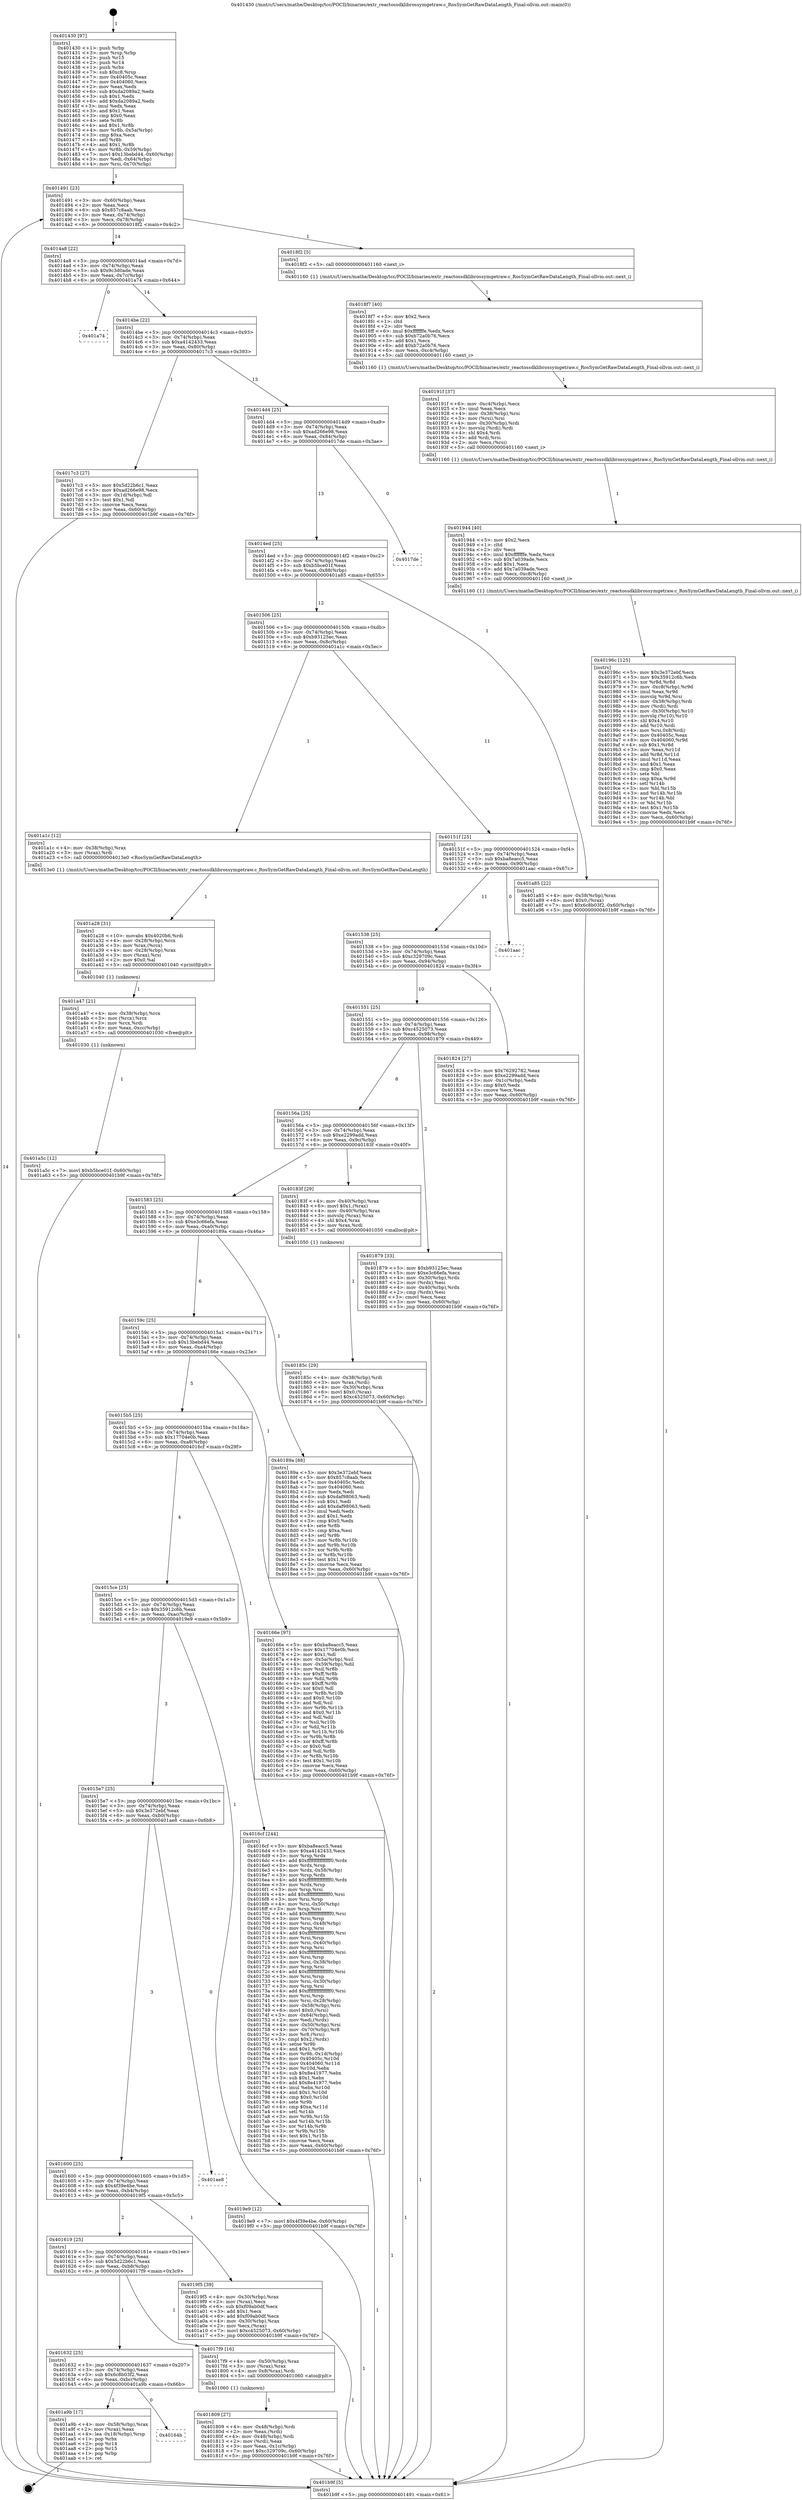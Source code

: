 digraph "0x401430" {
  label = "0x401430 (/mnt/c/Users/mathe/Desktop/tcc/POCII/binaries/extr_reactossdklibrossymgetraw.c_RosSymGetRawDataLength_Final-ollvm.out::main(0))"
  labelloc = "t"
  node[shape=record]

  Entry [label="",width=0.3,height=0.3,shape=circle,fillcolor=black,style=filled]
  "0x401491" [label="{
     0x401491 [23]\l
     | [instrs]\l
     &nbsp;&nbsp;0x401491 \<+3\>: mov -0x60(%rbp),%eax\l
     &nbsp;&nbsp;0x401494 \<+2\>: mov %eax,%ecx\l
     &nbsp;&nbsp;0x401496 \<+6\>: sub $0x857c8aab,%ecx\l
     &nbsp;&nbsp;0x40149c \<+3\>: mov %eax,-0x74(%rbp)\l
     &nbsp;&nbsp;0x40149f \<+3\>: mov %ecx,-0x78(%rbp)\l
     &nbsp;&nbsp;0x4014a2 \<+6\>: je 00000000004018f2 \<main+0x4c2\>\l
  }"]
  "0x4018f2" [label="{
     0x4018f2 [5]\l
     | [instrs]\l
     &nbsp;&nbsp;0x4018f2 \<+5\>: call 0000000000401160 \<next_i\>\l
     | [calls]\l
     &nbsp;&nbsp;0x401160 \{1\} (/mnt/c/Users/mathe/Desktop/tcc/POCII/binaries/extr_reactossdklibrossymgetraw.c_RosSymGetRawDataLength_Final-ollvm.out::next_i)\l
  }"]
  "0x4014a8" [label="{
     0x4014a8 [22]\l
     | [instrs]\l
     &nbsp;&nbsp;0x4014a8 \<+5\>: jmp 00000000004014ad \<main+0x7d\>\l
     &nbsp;&nbsp;0x4014ad \<+3\>: mov -0x74(%rbp),%eax\l
     &nbsp;&nbsp;0x4014b0 \<+5\>: sub $0x9c3d0ade,%eax\l
     &nbsp;&nbsp;0x4014b5 \<+3\>: mov %eax,-0x7c(%rbp)\l
     &nbsp;&nbsp;0x4014b8 \<+6\>: je 0000000000401a74 \<main+0x644\>\l
  }"]
  Exit [label="",width=0.3,height=0.3,shape=circle,fillcolor=black,style=filled,peripheries=2]
  "0x401a74" [label="{
     0x401a74\l
  }", style=dashed]
  "0x4014be" [label="{
     0x4014be [22]\l
     | [instrs]\l
     &nbsp;&nbsp;0x4014be \<+5\>: jmp 00000000004014c3 \<main+0x93\>\l
     &nbsp;&nbsp;0x4014c3 \<+3\>: mov -0x74(%rbp),%eax\l
     &nbsp;&nbsp;0x4014c6 \<+5\>: sub $0xa4142433,%eax\l
     &nbsp;&nbsp;0x4014cb \<+3\>: mov %eax,-0x80(%rbp)\l
     &nbsp;&nbsp;0x4014ce \<+6\>: je 00000000004017c3 \<main+0x393\>\l
  }"]
  "0x40164b" [label="{
     0x40164b\l
  }", style=dashed]
  "0x4017c3" [label="{
     0x4017c3 [27]\l
     | [instrs]\l
     &nbsp;&nbsp;0x4017c3 \<+5\>: mov $0x5d22b6c1,%eax\l
     &nbsp;&nbsp;0x4017c8 \<+5\>: mov $0xad266e98,%ecx\l
     &nbsp;&nbsp;0x4017cd \<+3\>: mov -0x1d(%rbp),%dl\l
     &nbsp;&nbsp;0x4017d0 \<+3\>: test $0x1,%dl\l
     &nbsp;&nbsp;0x4017d3 \<+3\>: cmovne %ecx,%eax\l
     &nbsp;&nbsp;0x4017d6 \<+3\>: mov %eax,-0x60(%rbp)\l
     &nbsp;&nbsp;0x4017d9 \<+5\>: jmp 0000000000401b9f \<main+0x76f\>\l
  }"]
  "0x4014d4" [label="{
     0x4014d4 [25]\l
     | [instrs]\l
     &nbsp;&nbsp;0x4014d4 \<+5\>: jmp 00000000004014d9 \<main+0xa9\>\l
     &nbsp;&nbsp;0x4014d9 \<+3\>: mov -0x74(%rbp),%eax\l
     &nbsp;&nbsp;0x4014dc \<+5\>: sub $0xad266e98,%eax\l
     &nbsp;&nbsp;0x4014e1 \<+6\>: mov %eax,-0x84(%rbp)\l
     &nbsp;&nbsp;0x4014e7 \<+6\>: je 00000000004017de \<main+0x3ae\>\l
  }"]
  "0x401a9b" [label="{
     0x401a9b [17]\l
     | [instrs]\l
     &nbsp;&nbsp;0x401a9b \<+4\>: mov -0x58(%rbp),%rax\l
     &nbsp;&nbsp;0x401a9f \<+2\>: mov (%rax),%eax\l
     &nbsp;&nbsp;0x401aa1 \<+4\>: lea -0x18(%rbp),%rsp\l
     &nbsp;&nbsp;0x401aa5 \<+1\>: pop %rbx\l
     &nbsp;&nbsp;0x401aa6 \<+2\>: pop %r14\l
     &nbsp;&nbsp;0x401aa8 \<+2\>: pop %r15\l
     &nbsp;&nbsp;0x401aaa \<+1\>: pop %rbp\l
     &nbsp;&nbsp;0x401aab \<+1\>: ret\l
  }"]
  "0x4017de" [label="{
     0x4017de\l
  }", style=dashed]
  "0x4014ed" [label="{
     0x4014ed [25]\l
     | [instrs]\l
     &nbsp;&nbsp;0x4014ed \<+5\>: jmp 00000000004014f2 \<main+0xc2\>\l
     &nbsp;&nbsp;0x4014f2 \<+3\>: mov -0x74(%rbp),%eax\l
     &nbsp;&nbsp;0x4014f5 \<+5\>: sub $0xb5bce01f,%eax\l
     &nbsp;&nbsp;0x4014fa \<+6\>: mov %eax,-0x88(%rbp)\l
     &nbsp;&nbsp;0x401500 \<+6\>: je 0000000000401a85 \<main+0x655\>\l
  }"]
  "0x401a5c" [label="{
     0x401a5c [12]\l
     | [instrs]\l
     &nbsp;&nbsp;0x401a5c \<+7\>: movl $0xb5bce01f,-0x60(%rbp)\l
     &nbsp;&nbsp;0x401a63 \<+5\>: jmp 0000000000401b9f \<main+0x76f\>\l
  }"]
  "0x401a85" [label="{
     0x401a85 [22]\l
     | [instrs]\l
     &nbsp;&nbsp;0x401a85 \<+4\>: mov -0x58(%rbp),%rax\l
     &nbsp;&nbsp;0x401a89 \<+6\>: movl $0x0,(%rax)\l
     &nbsp;&nbsp;0x401a8f \<+7\>: movl $0x6c8b03f2,-0x60(%rbp)\l
     &nbsp;&nbsp;0x401a96 \<+5\>: jmp 0000000000401b9f \<main+0x76f\>\l
  }"]
  "0x401506" [label="{
     0x401506 [25]\l
     | [instrs]\l
     &nbsp;&nbsp;0x401506 \<+5\>: jmp 000000000040150b \<main+0xdb\>\l
     &nbsp;&nbsp;0x40150b \<+3\>: mov -0x74(%rbp),%eax\l
     &nbsp;&nbsp;0x40150e \<+5\>: sub $0xb93125ec,%eax\l
     &nbsp;&nbsp;0x401513 \<+6\>: mov %eax,-0x8c(%rbp)\l
     &nbsp;&nbsp;0x401519 \<+6\>: je 0000000000401a1c \<main+0x5ec\>\l
  }"]
  "0x401a47" [label="{
     0x401a47 [21]\l
     | [instrs]\l
     &nbsp;&nbsp;0x401a47 \<+4\>: mov -0x38(%rbp),%rcx\l
     &nbsp;&nbsp;0x401a4b \<+3\>: mov (%rcx),%rcx\l
     &nbsp;&nbsp;0x401a4e \<+3\>: mov %rcx,%rdi\l
     &nbsp;&nbsp;0x401a51 \<+6\>: mov %eax,-0xcc(%rbp)\l
     &nbsp;&nbsp;0x401a57 \<+5\>: call 0000000000401030 \<free@plt\>\l
     | [calls]\l
     &nbsp;&nbsp;0x401030 \{1\} (unknown)\l
  }"]
  "0x401a1c" [label="{
     0x401a1c [12]\l
     | [instrs]\l
     &nbsp;&nbsp;0x401a1c \<+4\>: mov -0x38(%rbp),%rax\l
     &nbsp;&nbsp;0x401a20 \<+3\>: mov (%rax),%rdi\l
     &nbsp;&nbsp;0x401a23 \<+5\>: call 00000000004013e0 \<RosSymGetRawDataLength\>\l
     | [calls]\l
     &nbsp;&nbsp;0x4013e0 \{1\} (/mnt/c/Users/mathe/Desktop/tcc/POCII/binaries/extr_reactossdklibrossymgetraw.c_RosSymGetRawDataLength_Final-ollvm.out::RosSymGetRawDataLength)\l
  }"]
  "0x40151f" [label="{
     0x40151f [25]\l
     | [instrs]\l
     &nbsp;&nbsp;0x40151f \<+5\>: jmp 0000000000401524 \<main+0xf4\>\l
     &nbsp;&nbsp;0x401524 \<+3\>: mov -0x74(%rbp),%eax\l
     &nbsp;&nbsp;0x401527 \<+5\>: sub $0xba8eacc5,%eax\l
     &nbsp;&nbsp;0x40152c \<+6\>: mov %eax,-0x90(%rbp)\l
     &nbsp;&nbsp;0x401532 \<+6\>: je 0000000000401aac \<main+0x67c\>\l
  }"]
  "0x401a28" [label="{
     0x401a28 [31]\l
     | [instrs]\l
     &nbsp;&nbsp;0x401a28 \<+10\>: movabs $0x4020b6,%rdi\l
     &nbsp;&nbsp;0x401a32 \<+4\>: mov -0x28(%rbp),%rcx\l
     &nbsp;&nbsp;0x401a36 \<+3\>: mov %rax,(%rcx)\l
     &nbsp;&nbsp;0x401a39 \<+4\>: mov -0x28(%rbp),%rax\l
     &nbsp;&nbsp;0x401a3d \<+3\>: mov (%rax),%rsi\l
     &nbsp;&nbsp;0x401a40 \<+2\>: mov $0x0,%al\l
     &nbsp;&nbsp;0x401a42 \<+5\>: call 0000000000401040 \<printf@plt\>\l
     | [calls]\l
     &nbsp;&nbsp;0x401040 \{1\} (unknown)\l
  }"]
  "0x401aac" [label="{
     0x401aac\l
  }", style=dashed]
  "0x401538" [label="{
     0x401538 [25]\l
     | [instrs]\l
     &nbsp;&nbsp;0x401538 \<+5\>: jmp 000000000040153d \<main+0x10d\>\l
     &nbsp;&nbsp;0x40153d \<+3\>: mov -0x74(%rbp),%eax\l
     &nbsp;&nbsp;0x401540 \<+5\>: sub $0xc329709c,%eax\l
     &nbsp;&nbsp;0x401545 \<+6\>: mov %eax,-0x94(%rbp)\l
     &nbsp;&nbsp;0x40154b \<+6\>: je 0000000000401824 \<main+0x3f4\>\l
  }"]
  "0x40196c" [label="{
     0x40196c [125]\l
     | [instrs]\l
     &nbsp;&nbsp;0x40196c \<+5\>: mov $0x3e372ebf,%ecx\l
     &nbsp;&nbsp;0x401971 \<+5\>: mov $0x35912c6b,%edx\l
     &nbsp;&nbsp;0x401976 \<+3\>: xor %r8d,%r8d\l
     &nbsp;&nbsp;0x401979 \<+7\>: mov -0xc8(%rbp),%r9d\l
     &nbsp;&nbsp;0x401980 \<+4\>: imul %eax,%r9d\l
     &nbsp;&nbsp;0x401984 \<+3\>: movslq %r9d,%rsi\l
     &nbsp;&nbsp;0x401987 \<+4\>: mov -0x38(%rbp),%rdi\l
     &nbsp;&nbsp;0x40198b \<+3\>: mov (%rdi),%rdi\l
     &nbsp;&nbsp;0x40198e \<+4\>: mov -0x30(%rbp),%r10\l
     &nbsp;&nbsp;0x401992 \<+3\>: movslq (%r10),%r10\l
     &nbsp;&nbsp;0x401995 \<+4\>: shl $0x4,%r10\l
     &nbsp;&nbsp;0x401999 \<+3\>: add %r10,%rdi\l
     &nbsp;&nbsp;0x40199c \<+4\>: mov %rsi,0x8(%rdi)\l
     &nbsp;&nbsp;0x4019a0 \<+7\>: mov 0x40405c,%eax\l
     &nbsp;&nbsp;0x4019a7 \<+8\>: mov 0x404060,%r9d\l
     &nbsp;&nbsp;0x4019af \<+4\>: sub $0x1,%r8d\l
     &nbsp;&nbsp;0x4019b3 \<+3\>: mov %eax,%r11d\l
     &nbsp;&nbsp;0x4019b6 \<+3\>: add %r8d,%r11d\l
     &nbsp;&nbsp;0x4019b9 \<+4\>: imul %r11d,%eax\l
     &nbsp;&nbsp;0x4019bd \<+3\>: and $0x1,%eax\l
     &nbsp;&nbsp;0x4019c0 \<+3\>: cmp $0x0,%eax\l
     &nbsp;&nbsp;0x4019c3 \<+3\>: sete %bl\l
     &nbsp;&nbsp;0x4019c6 \<+4\>: cmp $0xa,%r9d\l
     &nbsp;&nbsp;0x4019ca \<+4\>: setl %r14b\l
     &nbsp;&nbsp;0x4019ce \<+3\>: mov %bl,%r15b\l
     &nbsp;&nbsp;0x4019d1 \<+3\>: and %r14b,%r15b\l
     &nbsp;&nbsp;0x4019d4 \<+3\>: xor %r14b,%bl\l
     &nbsp;&nbsp;0x4019d7 \<+3\>: or %bl,%r15b\l
     &nbsp;&nbsp;0x4019da \<+4\>: test $0x1,%r15b\l
     &nbsp;&nbsp;0x4019de \<+3\>: cmovne %edx,%ecx\l
     &nbsp;&nbsp;0x4019e1 \<+3\>: mov %ecx,-0x60(%rbp)\l
     &nbsp;&nbsp;0x4019e4 \<+5\>: jmp 0000000000401b9f \<main+0x76f\>\l
  }"]
  "0x401824" [label="{
     0x401824 [27]\l
     | [instrs]\l
     &nbsp;&nbsp;0x401824 \<+5\>: mov $0x76292782,%eax\l
     &nbsp;&nbsp;0x401829 \<+5\>: mov $0xe2299add,%ecx\l
     &nbsp;&nbsp;0x40182e \<+3\>: mov -0x1c(%rbp),%edx\l
     &nbsp;&nbsp;0x401831 \<+3\>: cmp $0x0,%edx\l
     &nbsp;&nbsp;0x401834 \<+3\>: cmove %ecx,%eax\l
     &nbsp;&nbsp;0x401837 \<+3\>: mov %eax,-0x60(%rbp)\l
     &nbsp;&nbsp;0x40183a \<+5\>: jmp 0000000000401b9f \<main+0x76f\>\l
  }"]
  "0x401551" [label="{
     0x401551 [25]\l
     | [instrs]\l
     &nbsp;&nbsp;0x401551 \<+5\>: jmp 0000000000401556 \<main+0x126\>\l
     &nbsp;&nbsp;0x401556 \<+3\>: mov -0x74(%rbp),%eax\l
     &nbsp;&nbsp;0x401559 \<+5\>: sub $0xc4525073,%eax\l
     &nbsp;&nbsp;0x40155e \<+6\>: mov %eax,-0x98(%rbp)\l
     &nbsp;&nbsp;0x401564 \<+6\>: je 0000000000401879 \<main+0x449\>\l
  }"]
  "0x401944" [label="{
     0x401944 [40]\l
     | [instrs]\l
     &nbsp;&nbsp;0x401944 \<+5\>: mov $0x2,%ecx\l
     &nbsp;&nbsp;0x401949 \<+1\>: cltd\l
     &nbsp;&nbsp;0x40194a \<+2\>: idiv %ecx\l
     &nbsp;&nbsp;0x40194c \<+6\>: imul $0xfffffffe,%edx,%ecx\l
     &nbsp;&nbsp;0x401952 \<+6\>: sub $0x7a039ade,%ecx\l
     &nbsp;&nbsp;0x401958 \<+3\>: add $0x1,%ecx\l
     &nbsp;&nbsp;0x40195b \<+6\>: add $0x7a039ade,%ecx\l
     &nbsp;&nbsp;0x401961 \<+6\>: mov %ecx,-0xc8(%rbp)\l
     &nbsp;&nbsp;0x401967 \<+5\>: call 0000000000401160 \<next_i\>\l
     | [calls]\l
     &nbsp;&nbsp;0x401160 \{1\} (/mnt/c/Users/mathe/Desktop/tcc/POCII/binaries/extr_reactossdklibrossymgetraw.c_RosSymGetRawDataLength_Final-ollvm.out::next_i)\l
  }"]
  "0x401879" [label="{
     0x401879 [33]\l
     | [instrs]\l
     &nbsp;&nbsp;0x401879 \<+5\>: mov $0xb93125ec,%eax\l
     &nbsp;&nbsp;0x40187e \<+5\>: mov $0xe3c66efa,%ecx\l
     &nbsp;&nbsp;0x401883 \<+4\>: mov -0x30(%rbp),%rdx\l
     &nbsp;&nbsp;0x401887 \<+2\>: mov (%rdx),%esi\l
     &nbsp;&nbsp;0x401889 \<+4\>: mov -0x40(%rbp),%rdx\l
     &nbsp;&nbsp;0x40188d \<+2\>: cmp (%rdx),%esi\l
     &nbsp;&nbsp;0x40188f \<+3\>: cmovl %ecx,%eax\l
     &nbsp;&nbsp;0x401892 \<+3\>: mov %eax,-0x60(%rbp)\l
     &nbsp;&nbsp;0x401895 \<+5\>: jmp 0000000000401b9f \<main+0x76f\>\l
  }"]
  "0x40156a" [label="{
     0x40156a [25]\l
     | [instrs]\l
     &nbsp;&nbsp;0x40156a \<+5\>: jmp 000000000040156f \<main+0x13f\>\l
     &nbsp;&nbsp;0x40156f \<+3\>: mov -0x74(%rbp),%eax\l
     &nbsp;&nbsp;0x401572 \<+5\>: sub $0xe2299add,%eax\l
     &nbsp;&nbsp;0x401577 \<+6\>: mov %eax,-0x9c(%rbp)\l
     &nbsp;&nbsp;0x40157d \<+6\>: je 000000000040183f \<main+0x40f\>\l
  }"]
  "0x40191f" [label="{
     0x40191f [37]\l
     | [instrs]\l
     &nbsp;&nbsp;0x40191f \<+6\>: mov -0xc4(%rbp),%ecx\l
     &nbsp;&nbsp;0x401925 \<+3\>: imul %eax,%ecx\l
     &nbsp;&nbsp;0x401928 \<+4\>: mov -0x38(%rbp),%rsi\l
     &nbsp;&nbsp;0x40192c \<+3\>: mov (%rsi),%rsi\l
     &nbsp;&nbsp;0x40192f \<+4\>: mov -0x30(%rbp),%rdi\l
     &nbsp;&nbsp;0x401933 \<+3\>: movslq (%rdi),%rdi\l
     &nbsp;&nbsp;0x401936 \<+4\>: shl $0x4,%rdi\l
     &nbsp;&nbsp;0x40193a \<+3\>: add %rdi,%rsi\l
     &nbsp;&nbsp;0x40193d \<+2\>: mov %ecx,(%rsi)\l
     &nbsp;&nbsp;0x40193f \<+5\>: call 0000000000401160 \<next_i\>\l
     | [calls]\l
     &nbsp;&nbsp;0x401160 \{1\} (/mnt/c/Users/mathe/Desktop/tcc/POCII/binaries/extr_reactossdklibrossymgetraw.c_RosSymGetRawDataLength_Final-ollvm.out::next_i)\l
  }"]
  "0x40183f" [label="{
     0x40183f [29]\l
     | [instrs]\l
     &nbsp;&nbsp;0x40183f \<+4\>: mov -0x40(%rbp),%rax\l
     &nbsp;&nbsp;0x401843 \<+6\>: movl $0x1,(%rax)\l
     &nbsp;&nbsp;0x401849 \<+4\>: mov -0x40(%rbp),%rax\l
     &nbsp;&nbsp;0x40184d \<+3\>: movslq (%rax),%rax\l
     &nbsp;&nbsp;0x401850 \<+4\>: shl $0x4,%rax\l
     &nbsp;&nbsp;0x401854 \<+3\>: mov %rax,%rdi\l
     &nbsp;&nbsp;0x401857 \<+5\>: call 0000000000401050 \<malloc@plt\>\l
     | [calls]\l
     &nbsp;&nbsp;0x401050 \{1\} (unknown)\l
  }"]
  "0x401583" [label="{
     0x401583 [25]\l
     | [instrs]\l
     &nbsp;&nbsp;0x401583 \<+5\>: jmp 0000000000401588 \<main+0x158\>\l
     &nbsp;&nbsp;0x401588 \<+3\>: mov -0x74(%rbp),%eax\l
     &nbsp;&nbsp;0x40158b \<+5\>: sub $0xe3c66efa,%eax\l
     &nbsp;&nbsp;0x401590 \<+6\>: mov %eax,-0xa0(%rbp)\l
     &nbsp;&nbsp;0x401596 \<+6\>: je 000000000040189a \<main+0x46a\>\l
  }"]
  "0x4018f7" [label="{
     0x4018f7 [40]\l
     | [instrs]\l
     &nbsp;&nbsp;0x4018f7 \<+5\>: mov $0x2,%ecx\l
     &nbsp;&nbsp;0x4018fc \<+1\>: cltd\l
     &nbsp;&nbsp;0x4018fd \<+2\>: idiv %ecx\l
     &nbsp;&nbsp;0x4018ff \<+6\>: imul $0xfffffffe,%edx,%ecx\l
     &nbsp;&nbsp;0x401905 \<+6\>: sub $0xb72a0b76,%ecx\l
     &nbsp;&nbsp;0x40190b \<+3\>: add $0x1,%ecx\l
     &nbsp;&nbsp;0x40190e \<+6\>: add $0xb72a0b76,%ecx\l
     &nbsp;&nbsp;0x401914 \<+6\>: mov %ecx,-0xc4(%rbp)\l
     &nbsp;&nbsp;0x40191a \<+5\>: call 0000000000401160 \<next_i\>\l
     | [calls]\l
     &nbsp;&nbsp;0x401160 \{1\} (/mnt/c/Users/mathe/Desktop/tcc/POCII/binaries/extr_reactossdklibrossymgetraw.c_RosSymGetRawDataLength_Final-ollvm.out::next_i)\l
  }"]
  "0x40189a" [label="{
     0x40189a [88]\l
     | [instrs]\l
     &nbsp;&nbsp;0x40189a \<+5\>: mov $0x3e372ebf,%eax\l
     &nbsp;&nbsp;0x40189f \<+5\>: mov $0x857c8aab,%ecx\l
     &nbsp;&nbsp;0x4018a4 \<+7\>: mov 0x40405c,%edx\l
     &nbsp;&nbsp;0x4018ab \<+7\>: mov 0x404060,%esi\l
     &nbsp;&nbsp;0x4018b2 \<+2\>: mov %edx,%edi\l
     &nbsp;&nbsp;0x4018b4 \<+6\>: sub $0xdaf98063,%edi\l
     &nbsp;&nbsp;0x4018ba \<+3\>: sub $0x1,%edi\l
     &nbsp;&nbsp;0x4018bd \<+6\>: add $0xdaf98063,%edi\l
     &nbsp;&nbsp;0x4018c3 \<+3\>: imul %edi,%edx\l
     &nbsp;&nbsp;0x4018c6 \<+3\>: and $0x1,%edx\l
     &nbsp;&nbsp;0x4018c9 \<+3\>: cmp $0x0,%edx\l
     &nbsp;&nbsp;0x4018cc \<+4\>: sete %r8b\l
     &nbsp;&nbsp;0x4018d0 \<+3\>: cmp $0xa,%esi\l
     &nbsp;&nbsp;0x4018d3 \<+4\>: setl %r9b\l
     &nbsp;&nbsp;0x4018d7 \<+3\>: mov %r8b,%r10b\l
     &nbsp;&nbsp;0x4018da \<+3\>: and %r9b,%r10b\l
     &nbsp;&nbsp;0x4018dd \<+3\>: xor %r9b,%r8b\l
     &nbsp;&nbsp;0x4018e0 \<+3\>: or %r8b,%r10b\l
     &nbsp;&nbsp;0x4018e3 \<+4\>: test $0x1,%r10b\l
     &nbsp;&nbsp;0x4018e7 \<+3\>: cmovne %ecx,%eax\l
     &nbsp;&nbsp;0x4018ea \<+3\>: mov %eax,-0x60(%rbp)\l
     &nbsp;&nbsp;0x4018ed \<+5\>: jmp 0000000000401b9f \<main+0x76f\>\l
  }"]
  "0x40159c" [label="{
     0x40159c [25]\l
     | [instrs]\l
     &nbsp;&nbsp;0x40159c \<+5\>: jmp 00000000004015a1 \<main+0x171\>\l
     &nbsp;&nbsp;0x4015a1 \<+3\>: mov -0x74(%rbp),%eax\l
     &nbsp;&nbsp;0x4015a4 \<+5\>: sub $0x13bebd44,%eax\l
     &nbsp;&nbsp;0x4015a9 \<+6\>: mov %eax,-0xa4(%rbp)\l
     &nbsp;&nbsp;0x4015af \<+6\>: je 000000000040166e \<main+0x23e\>\l
  }"]
  "0x40185c" [label="{
     0x40185c [29]\l
     | [instrs]\l
     &nbsp;&nbsp;0x40185c \<+4\>: mov -0x38(%rbp),%rdi\l
     &nbsp;&nbsp;0x401860 \<+3\>: mov %rax,(%rdi)\l
     &nbsp;&nbsp;0x401863 \<+4\>: mov -0x30(%rbp),%rax\l
     &nbsp;&nbsp;0x401867 \<+6\>: movl $0x0,(%rax)\l
     &nbsp;&nbsp;0x40186d \<+7\>: movl $0xc4525073,-0x60(%rbp)\l
     &nbsp;&nbsp;0x401874 \<+5\>: jmp 0000000000401b9f \<main+0x76f\>\l
  }"]
  "0x40166e" [label="{
     0x40166e [97]\l
     | [instrs]\l
     &nbsp;&nbsp;0x40166e \<+5\>: mov $0xba8eacc5,%eax\l
     &nbsp;&nbsp;0x401673 \<+5\>: mov $0x17704e0b,%ecx\l
     &nbsp;&nbsp;0x401678 \<+2\>: mov $0x1,%dl\l
     &nbsp;&nbsp;0x40167a \<+4\>: mov -0x5a(%rbp),%sil\l
     &nbsp;&nbsp;0x40167e \<+4\>: mov -0x59(%rbp),%dil\l
     &nbsp;&nbsp;0x401682 \<+3\>: mov %sil,%r8b\l
     &nbsp;&nbsp;0x401685 \<+4\>: xor $0xff,%r8b\l
     &nbsp;&nbsp;0x401689 \<+3\>: mov %dil,%r9b\l
     &nbsp;&nbsp;0x40168c \<+4\>: xor $0xff,%r9b\l
     &nbsp;&nbsp;0x401690 \<+3\>: xor $0x0,%dl\l
     &nbsp;&nbsp;0x401693 \<+3\>: mov %r8b,%r10b\l
     &nbsp;&nbsp;0x401696 \<+4\>: and $0x0,%r10b\l
     &nbsp;&nbsp;0x40169a \<+3\>: and %dl,%sil\l
     &nbsp;&nbsp;0x40169d \<+3\>: mov %r9b,%r11b\l
     &nbsp;&nbsp;0x4016a0 \<+4\>: and $0x0,%r11b\l
     &nbsp;&nbsp;0x4016a4 \<+3\>: and %dl,%dil\l
     &nbsp;&nbsp;0x4016a7 \<+3\>: or %sil,%r10b\l
     &nbsp;&nbsp;0x4016aa \<+3\>: or %dil,%r11b\l
     &nbsp;&nbsp;0x4016ad \<+3\>: xor %r11b,%r10b\l
     &nbsp;&nbsp;0x4016b0 \<+3\>: or %r9b,%r8b\l
     &nbsp;&nbsp;0x4016b3 \<+4\>: xor $0xff,%r8b\l
     &nbsp;&nbsp;0x4016b7 \<+3\>: or $0x0,%dl\l
     &nbsp;&nbsp;0x4016ba \<+3\>: and %dl,%r8b\l
     &nbsp;&nbsp;0x4016bd \<+3\>: or %r8b,%r10b\l
     &nbsp;&nbsp;0x4016c0 \<+4\>: test $0x1,%r10b\l
     &nbsp;&nbsp;0x4016c4 \<+3\>: cmovne %ecx,%eax\l
     &nbsp;&nbsp;0x4016c7 \<+3\>: mov %eax,-0x60(%rbp)\l
     &nbsp;&nbsp;0x4016ca \<+5\>: jmp 0000000000401b9f \<main+0x76f\>\l
  }"]
  "0x4015b5" [label="{
     0x4015b5 [25]\l
     | [instrs]\l
     &nbsp;&nbsp;0x4015b5 \<+5\>: jmp 00000000004015ba \<main+0x18a\>\l
     &nbsp;&nbsp;0x4015ba \<+3\>: mov -0x74(%rbp),%eax\l
     &nbsp;&nbsp;0x4015bd \<+5\>: sub $0x17704e0b,%eax\l
     &nbsp;&nbsp;0x4015c2 \<+6\>: mov %eax,-0xa8(%rbp)\l
     &nbsp;&nbsp;0x4015c8 \<+6\>: je 00000000004016cf \<main+0x29f\>\l
  }"]
  "0x401b9f" [label="{
     0x401b9f [5]\l
     | [instrs]\l
     &nbsp;&nbsp;0x401b9f \<+5\>: jmp 0000000000401491 \<main+0x61\>\l
  }"]
  "0x401430" [label="{
     0x401430 [97]\l
     | [instrs]\l
     &nbsp;&nbsp;0x401430 \<+1\>: push %rbp\l
     &nbsp;&nbsp;0x401431 \<+3\>: mov %rsp,%rbp\l
     &nbsp;&nbsp;0x401434 \<+2\>: push %r15\l
     &nbsp;&nbsp;0x401436 \<+2\>: push %r14\l
     &nbsp;&nbsp;0x401438 \<+1\>: push %rbx\l
     &nbsp;&nbsp;0x401439 \<+7\>: sub $0xc8,%rsp\l
     &nbsp;&nbsp;0x401440 \<+7\>: mov 0x40405c,%eax\l
     &nbsp;&nbsp;0x401447 \<+7\>: mov 0x404060,%ecx\l
     &nbsp;&nbsp;0x40144e \<+2\>: mov %eax,%edx\l
     &nbsp;&nbsp;0x401450 \<+6\>: sub $0xda2089a2,%edx\l
     &nbsp;&nbsp;0x401456 \<+3\>: sub $0x1,%edx\l
     &nbsp;&nbsp;0x401459 \<+6\>: add $0xda2089a2,%edx\l
     &nbsp;&nbsp;0x40145f \<+3\>: imul %edx,%eax\l
     &nbsp;&nbsp;0x401462 \<+3\>: and $0x1,%eax\l
     &nbsp;&nbsp;0x401465 \<+3\>: cmp $0x0,%eax\l
     &nbsp;&nbsp;0x401468 \<+4\>: sete %r8b\l
     &nbsp;&nbsp;0x40146c \<+4\>: and $0x1,%r8b\l
     &nbsp;&nbsp;0x401470 \<+4\>: mov %r8b,-0x5a(%rbp)\l
     &nbsp;&nbsp;0x401474 \<+3\>: cmp $0xa,%ecx\l
     &nbsp;&nbsp;0x401477 \<+4\>: setl %r8b\l
     &nbsp;&nbsp;0x40147b \<+4\>: and $0x1,%r8b\l
     &nbsp;&nbsp;0x40147f \<+4\>: mov %r8b,-0x59(%rbp)\l
     &nbsp;&nbsp;0x401483 \<+7\>: movl $0x13bebd44,-0x60(%rbp)\l
     &nbsp;&nbsp;0x40148a \<+3\>: mov %edi,-0x64(%rbp)\l
     &nbsp;&nbsp;0x40148d \<+4\>: mov %rsi,-0x70(%rbp)\l
  }"]
  "0x401809" [label="{
     0x401809 [27]\l
     | [instrs]\l
     &nbsp;&nbsp;0x401809 \<+4\>: mov -0x48(%rbp),%rdi\l
     &nbsp;&nbsp;0x40180d \<+2\>: mov %eax,(%rdi)\l
     &nbsp;&nbsp;0x40180f \<+4\>: mov -0x48(%rbp),%rdi\l
     &nbsp;&nbsp;0x401813 \<+2\>: mov (%rdi),%eax\l
     &nbsp;&nbsp;0x401815 \<+3\>: mov %eax,-0x1c(%rbp)\l
     &nbsp;&nbsp;0x401818 \<+7\>: movl $0xc329709c,-0x60(%rbp)\l
     &nbsp;&nbsp;0x40181f \<+5\>: jmp 0000000000401b9f \<main+0x76f\>\l
  }"]
  "0x4016cf" [label="{
     0x4016cf [244]\l
     | [instrs]\l
     &nbsp;&nbsp;0x4016cf \<+5\>: mov $0xba8eacc5,%eax\l
     &nbsp;&nbsp;0x4016d4 \<+5\>: mov $0xa4142433,%ecx\l
     &nbsp;&nbsp;0x4016d9 \<+3\>: mov %rsp,%rdx\l
     &nbsp;&nbsp;0x4016dc \<+4\>: add $0xfffffffffffffff0,%rdx\l
     &nbsp;&nbsp;0x4016e0 \<+3\>: mov %rdx,%rsp\l
     &nbsp;&nbsp;0x4016e3 \<+4\>: mov %rdx,-0x58(%rbp)\l
     &nbsp;&nbsp;0x4016e7 \<+3\>: mov %rsp,%rdx\l
     &nbsp;&nbsp;0x4016ea \<+4\>: add $0xfffffffffffffff0,%rdx\l
     &nbsp;&nbsp;0x4016ee \<+3\>: mov %rdx,%rsp\l
     &nbsp;&nbsp;0x4016f1 \<+3\>: mov %rsp,%rsi\l
     &nbsp;&nbsp;0x4016f4 \<+4\>: add $0xfffffffffffffff0,%rsi\l
     &nbsp;&nbsp;0x4016f8 \<+3\>: mov %rsi,%rsp\l
     &nbsp;&nbsp;0x4016fb \<+4\>: mov %rsi,-0x50(%rbp)\l
     &nbsp;&nbsp;0x4016ff \<+3\>: mov %rsp,%rsi\l
     &nbsp;&nbsp;0x401702 \<+4\>: add $0xfffffffffffffff0,%rsi\l
     &nbsp;&nbsp;0x401706 \<+3\>: mov %rsi,%rsp\l
     &nbsp;&nbsp;0x401709 \<+4\>: mov %rsi,-0x48(%rbp)\l
     &nbsp;&nbsp;0x40170d \<+3\>: mov %rsp,%rsi\l
     &nbsp;&nbsp;0x401710 \<+4\>: add $0xfffffffffffffff0,%rsi\l
     &nbsp;&nbsp;0x401714 \<+3\>: mov %rsi,%rsp\l
     &nbsp;&nbsp;0x401717 \<+4\>: mov %rsi,-0x40(%rbp)\l
     &nbsp;&nbsp;0x40171b \<+3\>: mov %rsp,%rsi\l
     &nbsp;&nbsp;0x40171e \<+4\>: add $0xfffffffffffffff0,%rsi\l
     &nbsp;&nbsp;0x401722 \<+3\>: mov %rsi,%rsp\l
     &nbsp;&nbsp;0x401725 \<+4\>: mov %rsi,-0x38(%rbp)\l
     &nbsp;&nbsp;0x401729 \<+3\>: mov %rsp,%rsi\l
     &nbsp;&nbsp;0x40172c \<+4\>: add $0xfffffffffffffff0,%rsi\l
     &nbsp;&nbsp;0x401730 \<+3\>: mov %rsi,%rsp\l
     &nbsp;&nbsp;0x401733 \<+4\>: mov %rsi,-0x30(%rbp)\l
     &nbsp;&nbsp;0x401737 \<+3\>: mov %rsp,%rsi\l
     &nbsp;&nbsp;0x40173a \<+4\>: add $0xfffffffffffffff0,%rsi\l
     &nbsp;&nbsp;0x40173e \<+3\>: mov %rsi,%rsp\l
     &nbsp;&nbsp;0x401741 \<+4\>: mov %rsi,-0x28(%rbp)\l
     &nbsp;&nbsp;0x401745 \<+4\>: mov -0x58(%rbp),%rsi\l
     &nbsp;&nbsp;0x401749 \<+6\>: movl $0x0,(%rsi)\l
     &nbsp;&nbsp;0x40174f \<+3\>: mov -0x64(%rbp),%edi\l
     &nbsp;&nbsp;0x401752 \<+2\>: mov %edi,(%rdx)\l
     &nbsp;&nbsp;0x401754 \<+4\>: mov -0x50(%rbp),%rsi\l
     &nbsp;&nbsp;0x401758 \<+4\>: mov -0x70(%rbp),%r8\l
     &nbsp;&nbsp;0x40175c \<+3\>: mov %r8,(%rsi)\l
     &nbsp;&nbsp;0x40175f \<+3\>: cmpl $0x2,(%rdx)\l
     &nbsp;&nbsp;0x401762 \<+4\>: setne %r9b\l
     &nbsp;&nbsp;0x401766 \<+4\>: and $0x1,%r9b\l
     &nbsp;&nbsp;0x40176a \<+4\>: mov %r9b,-0x1d(%rbp)\l
     &nbsp;&nbsp;0x40176e \<+8\>: mov 0x40405c,%r10d\l
     &nbsp;&nbsp;0x401776 \<+8\>: mov 0x404060,%r11d\l
     &nbsp;&nbsp;0x40177e \<+3\>: mov %r10d,%ebx\l
     &nbsp;&nbsp;0x401781 \<+6\>: sub $0x8e41977,%ebx\l
     &nbsp;&nbsp;0x401787 \<+3\>: sub $0x1,%ebx\l
     &nbsp;&nbsp;0x40178a \<+6\>: add $0x8e41977,%ebx\l
     &nbsp;&nbsp;0x401790 \<+4\>: imul %ebx,%r10d\l
     &nbsp;&nbsp;0x401794 \<+4\>: and $0x1,%r10d\l
     &nbsp;&nbsp;0x401798 \<+4\>: cmp $0x0,%r10d\l
     &nbsp;&nbsp;0x40179c \<+4\>: sete %r9b\l
     &nbsp;&nbsp;0x4017a0 \<+4\>: cmp $0xa,%r11d\l
     &nbsp;&nbsp;0x4017a4 \<+4\>: setl %r14b\l
     &nbsp;&nbsp;0x4017a8 \<+3\>: mov %r9b,%r15b\l
     &nbsp;&nbsp;0x4017ab \<+3\>: and %r14b,%r15b\l
     &nbsp;&nbsp;0x4017ae \<+3\>: xor %r14b,%r9b\l
     &nbsp;&nbsp;0x4017b1 \<+3\>: or %r9b,%r15b\l
     &nbsp;&nbsp;0x4017b4 \<+4\>: test $0x1,%r15b\l
     &nbsp;&nbsp;0x4017b8 \<+3\>: cmovne %ecx,%eax\l
     &nbsp;&nbsp;0x4017bb \<+3\>: mov %eax,-0x60(%rbp)\l
     &nbsp;&nbsp;0x4017be \<+5\>: jmp 0000000000401b9f \<main+0x76f\>\l
  }"]
  "0x4015ce" [label="{
     0x4015ce [25]\l
     | [instrs]\l
     &nbsp;&nbsp;0x4015ce \<+5\>: jmp 00000000004015d3 \<main+0x1a3\>\l
     &nbsp;&nbsp;0x4015d3 \<+3\>: mov -0x74(%rbp),%eax\l
     &nbsp;&nbsp;0x4015d6 \<+5\>: sub $0x35912c6b,%eax\l
     &nbsp;&nbsp;0x4015db \<+6\>: mov %eax,-0xac(%rbp)\l
     &nbsp;&nbsp;0x4015e1 \<+6\>: je 00000000004019e9 \<main+0x5b9\>\l
  }"]
  "0x401632" [label="{
     0x401632 [25]\l
     | [instrs]\l
     &nbsp;&nbsp;0x401632 \<+5\>: jmp 0000000000401637 \<main+0x207\>\l
     &nbsp;&nbsp;0x401637 \<+3\>: mov -0x74(%rbp),%eax\l
     &nbsp;&nbsp;0x40163a \<+5\>: sub $0x6c8b03f2,%eax\l
     &nbsp;&nbsp;0x40163f \<+6\>: mov %eax,-0xbc(%rbp)\l
     &nbsp;&nbsp;0x401645 \<+6\>: je 0000000000401a9b \<main+0x66b\>\l
  }"]
  "0x4017f9" [label="{
     0x4017f9 [16]\l
     | [instrs]\l
     &nbsp;&nbsp;0x4017f9 \<+4\>: mov -0x50(%rbp),%rax\l
     &nbsp;&nbsp;0x4017fd \<+3\>: mov (%rax),%rax\l
     &nbsp;&nbsp;0x401800 \<+4\>: mov 0x8(%rax),%rdi\l
     &nbsp;&nbsp;0x401804 \<+5\>: call 0000000000401060 \<atoi@plt\>\l
     | [calls]\l
     &nbsp;&nbsp;0x401060 \{1\} (unknown)\l
  }"]
  "0x4019e9" [label="{
     0x4019e9 [12]\l
     | [instrs]\l
     &nbsp;&nbsp;0x4019e9 \<+7\>: movl $0x4f39e4be,-0x60(%rbp)\l
     &nbsp;&nbsp;0x4019f0 \<+5\>: jmp 0000000000401b9f \<main+0x76f\>\l
  }"]
  "0x4015e7" [label="{
     0x4015e7 [25]\l
     | [instrs]\l
     &nbsp;&nbsp;0x4015e7 \<+5\>: jmp 00000000004015ec \<main+0x1bc\>\l
     &nbsp;&nbsp;0x4015ec \<+3\>: mov -0x74(%rbp),%eax\l
     &nbsp;&nbsp;0x4015ef \<+5\>: sub $0x3e372ebf,%eax\l
     &nbsp;&nbsp;0x4015f4 \<+6\>: mov %eax,-0xb0(%rbp)\l
     &nbsp;&nbsp;0x4015fa \<+6\>: je 0000000000401ae8 \<main+0x6b8\>\l
  }"]
  "0x401619" [label="{
     0x401619 [25]\l
     | [instrs]\l
     &nbsp;&nbsp;0x401619 \<+5\>: jmp 000000000040161e \<main+0x1ee\>\l
     &nbsp;&nbsp;0x40161e \<+3\>: mov -0x74(%rbp),%eax\l
     &nbsp;&nbsp;0x401621 \<+5\>: sub $0x5d22b6c1,%eax\l
     &nbsp;&nbsp;0x401626 \<+6\>: mov %eax,-0xb8(%rbp)\l
     &nbsp;&nbsp;0x40162c \<+6\>: je 00000000004017f9 \<main+0x3c9\>\l
  }"]
  "0x401ae8" [label="{
     0x401ae8\l
  }", style=dashed]
  "0x401600" [label="{
     0x401600 [25]\l
     | [instrs]\l
     &nbsp;&nbsp;0x401600 \<+5\>: jmp 0000000000401605 \<main+0x1d5\>\l
     &nbsp;&nbsp;0x401605 \<+3\>: mov -0x74(%rbp),%eax\l
     &nbsp;&nbsp;0x401608 \<+5\>: sub $0x4f39e4be,%eax\l
     &nbsp;&nbsp;0x40160d \<+6\>: mov %eax,-0xb4(%rbp)\l
     &nbsp;&nbsp;0x401613 \<+6\>: je 00000000004019f5 \<main+0x5c5\>\l
  }"]
  "0x4019f5" [label="{
     0x4019f5 [39]\l
     | [instrs]\l
     &nbsp;&nbsp;0x4019f5 \<+4\>: mov -0x30(%rbp),%rax\l
     &nbsp;&nbsp;0x4019f9 \<+2\>: mov (%rax),%ecx\l
     &nbsp;&nbsp;0x4019fb \<+6\>: sub $0xf09ab0df,%ecx\l
     &nbsp;&nbsp;0x401a01 \<+3\>: add $0x1,%ecx\l
     &nbsp;&nbsp;0x401a04 \<+6\>: add $0xf09ab0df,%ecx\l
     &nbsp;&nbsp;0x401a0a \<+4\>: mov -0x30(%rbp),%rax\l
     &nbsp;&nbsp;0x401a0e \<+2\>: mov %ecx,(%rax)\l
     &nbsp;&nbsp;0x401a10 \<+7\>: movl $0xc4525073,-0x60(%rbp)\l
     &nbsp;&nbsp;0x401a17 \<+5\>: jmp 0000000000401b9f \<main+0x76f\>\l
  }"]
  Entry -> "0x401430" [label=" 1"]
  "0x401491" -> "0x4018f2" [label=" 1"]
  "0x401491" -> "0x4014a8" [label=" 14"]
  "0x401a9b" -> Exit [label=" 1"]
  "0x4014a8" -> "0x401a74" [label=" 0"]
  "0x4014a8" -> "0x4014be" [label=" 14"]
  "0x401632" -> "0x40164b" [label=" 0"]
  "0x4014be" -> "0x4017c3" [label=" 1"]
  "0x4014be" -> "0x4014d4" [label=" 13"]
  "0x401632" -> "0x401a9b" [label=" 1"]
  "0x4014d4" -> "0x4017de" [label=" 0"]
  "0x4014d4" -> "0x4014ed" [label=" 13"]
  "0x401a85" -> "0x401b9f" [label=" 1"]
  "0x4014ed" -> "0x401a85" [label=" 1"]
  "0x4014ed" -> "0x401506" [label=" 12"]
  "0x401a5c" -> "0x401b9f" [label=" 1"]
  "0x401506" -> "0x401a1c" [label=" 1"]
  "0x401506" -> "0x40151f" [label=" 11"]
  "0x401a47" -> "0x401a5c" [label=" 1"]
  "0x40151f" -> "0x401aac" [label=" 0"]
  "0x40151f" -> "0x401538" [label=" 11"]
  "0x401a28" -> "0x401a47" [label=" 1"]
  "0x401538" -> "0x401824" [label=" 1"]
  "0x401538" -> "0x401551" [label=" 10"]
  "0x401a1c" -> "0x401a28" [label=" 1"]
  "0x401551" -> "0x401879" [label=" 2"]
  "0x401551" -> "0x40156a" [label=" 8"]
  "0x4019f5" -> "0x401b9f" [label=" 1"]
  "0x40156a" -> "0x40183f" [label=" 1"]
  "0x40156a" -> "0x401583" [label=" 7"]
  "0x4019e9" -> "0x401b9f" [label=" 1"]
  "0x401583" -> "0x40189a" [label=" 1"]
  "0x401583" -> "0x40159c" [label=" 6"]
  "0x40196c" -> "0x401b9f" [label=" 1"]
  "0x40159c" -> "0x40166e" [label=" 1"]
  "0x40159c" -> "0x4015b5" [label=" 5"]
  "0x40166e" -> "0x401b9f" [label=" 1"]
  "0x401430" -> "0x401491" [label=" 1"]
  "0x401b9f" -> "0x401491" [label=" 14"]
  "0x401944" -> "0x40196c" [label=" 1"]
  "0x4015b5" -> "0x4016cf" [label=" 1"]
  "0x4015b5" -> "0x4015ce" [label=" 4"]
  "0x40191f" -> "0x401944" [label=" 1"]
  "0x4016cf" -> "0x401b9f" [label=" 1"]
  "0x4017c3" -> "0x401b9f" [label=" 1"]
  "0x4018f7" -> "0x40191f" [label=" 1"]
  "0x4015ce" -> "0x4019e9" [label=" 1"]
  "0x4015ce" -> "0x4015e7" [label=" 3"]
  "0x4018f2" -> "0x4018f7" [label=" 1"]
  "0x4015e7" -> "0x401ae8" [label=" 0"]
  "0x4015e7" -> "0x401600" [label=" 3"]
  "0x401879" -> "0x401b9f" [label=" 2"]
  "0x401600" -> "0x4019f5" [label=" 1"]
  "0x401600" -> "0x401619" [label=" 2"]
  "0x40189a" -> "0x401b9f" [label=" 1"]
  "0x401619" -> "0x4017f9" [label=" 1"]
  "0x401619" -> "0x401632" [label=" 1"]
  "0x4017f9" -> "0x401809" [label=" 1"]
  "0x401809" -> "0x401b9f" [label=" 1"]
  "0x401824" -> "0x401b9f" [label=" 1"]
  "0x40183f" -> "0x40185c" [label=" 1"]
  "0x40185c" -> "0x401b9f" [label=" 1"]
}
